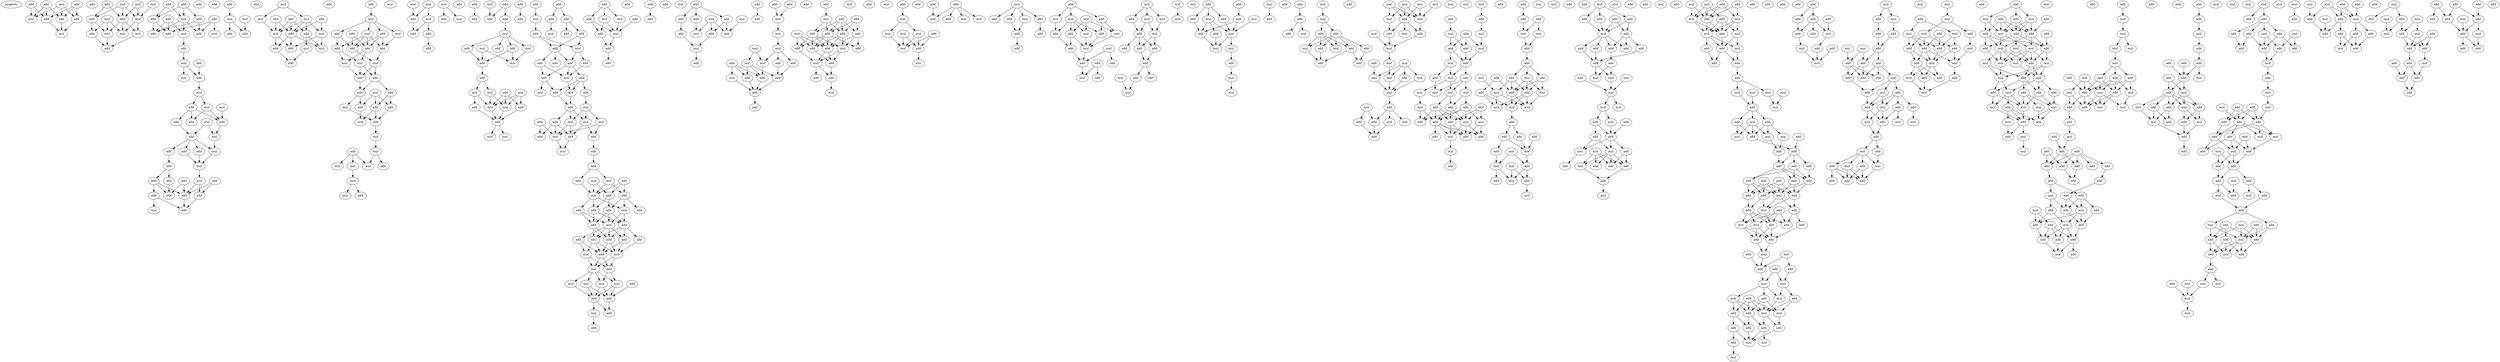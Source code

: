 digraph {
    node [fontcolor=black]
    property [mul=2,lf=1.9]
    0 [ label = add ];
    1 [ label = mul ];
    2 [ label = add ];
    3 [ label = add ];
    4 [ label = add ];
    5 [ label = mul ];
    6 [ label = add ];
    7 [ label = add ];
    8 [ label = add ];
    9 [ label = mul ];
    10 [ label = mul ];
    11 [ label = mul ];
    12 [ label = mul ];
    13 [ label = add ];
    14 [ label = mul ];
    15 [ label = mul ];
    16 [ label = add ];
    17 [ label = add ];
    18 [ label = add ];
    19 [ label = mul ];
    20 [ label = mul ];
    21 [ label = mul ];
    22 [ label = add ];
    23 [ label = add ];
    24 [ label = add ];
    25 [ label = mul ];
    26 [ label = add ];
    27 [ label = add ];
    28 [ label = add ];
    29 [ label = add ];
    30 [ label = add ];
    31 [ label = mul ];
    32 [ label = add ];
    33 [ label = mul ];
    34 [ label = add ];
    35 [ label = add ];
    36 [ label = mul ];
    37 [ label = add ];
    38 [ label = mul ];
    39 [ label = add ];
    40 [ label = add ];
    41 [ label = mul ];
    42 [ label = mul ];
    43 [ label = add ];
    44 [ label = mul ];
    45 [ label = mul ];
    46 [ label = add ];
    47 [ label = add ];
    48 [ label = add ];
    49 [ label = mul ];
    50 [ label = add ];
    51 [ label = add ];
    52 [ label = add ];
    53 [ label = mul ];
    54 [ label = add ];
    55 [ label = add ];
    56 [ label = mul ];
    57 [ label = add ];
    58 [ label = add ];
    59 [ label = mul ];
    60 [ label = add ];
    61 [ label = add ];
    62 [ label = add ];
    63 [ label = add ];
    64 [ label = add ];
    65 [ label = add ];
    66 [ label = mul ];
    67 [ label = add ];
    68 [ label = add ];
    69 [ label = add ];
    70 [ label = mul ];
    71 [ label = mul ];
    72 [ label = mul ];
    73 [ label = add ];
    74 [ label = add ];
    75 [ label = mul ];
    76 [ label = add ];
    77 [ label = mul ];
    78 [ label = mul ];
    79 [ label = add ];
    80 [ label = add ];
    81 [ label = mul ];
    82 [ label = mul ];
    83 [ label = add ];
    84 [ label = add ];
    85 [ label = mul ];
    86 [ label = add ];
    87 [ label = add ];
    88 [ label = mul ];
    89 [ label = add ];
    90 [ label = add ];
    91 [ label = add ];
    92 [ label = mul ];
    93 [ label = mul ];
    94 [ label = add ];
    95 [ label = add ];
    96 [ label = mul ];
    97 [ label = add ];
    98 [ label = add ];
    99 [ label = add ];
    100 [ label = add ];
    101 [ label = add ];
    102 [ label = mul ];
    103 [ label = mul ];
    104 [ label = mul ];
    105 [ label = add ];
    106 [ label = add ];
    107 [ label = add ];
    108 [ label = add ];
    109 [ label = mul ];
    110 [ label = add ];
    111 [ label = mul ];
    112 [ label = add ];
    113 [ label = add ];
    114 [ label = add ];
    115 [ label = mul ];
    116 [ label = mul ];
    117 [ label = mul ];
    118 [ label = add ];
    119 [ label = mul ];
    120 [ label = mul ];
    121 [ label = add ];
    122 [ label = mul ];
    123 [ label = mul ];
    124 [ label = mul ];
    125 [ label = mul ];
    126 [ label = mul ];
    127 [ label = mul ];
    128 [ label = add ];
    129 [ label = add ];
    130 [ label = mul ];
    131 [ label = add ];
    132 [ label = add ];
    133 [ label = add ];
    134 [ label = mul ];
    135 [ label = add ];
    136 [ label = add ];
    137 [ label = mul ];
    138 [ label = add ];
    139 [ label = add ];
    140 [ label = mul ];
    141 [ label = add ];
    142 [ label = add ];
    143 [ label = add ];
    144 [ label = mul ];
    145 [ label = add ];
    146 [ label = mul ];
    147 [ label = add ];
    148 [ label = mul ];
    149 [ label = add ];
    150 [ label = add ];
    151 [ label = mul ];
    152 [ label = add ];
    153 [ label = add ];
    154 [ label = add ];
    155 [ label = add ];
    156 [ label = mul ];
    157 [ label = mul ];
    158 [ label = mul ];
    159 [ label = mul ];
    160 [ label = mul ];
    161 [ label = add ];
    162 [ label = add ];
    163 [ label = add ];
    164 [ label = add ];
    165 [ label = add ];
    166 [ label = mul ];
    167 [ label = mul ];
    168 [ label = mul ];
    169 [ label = add ];
    170 [ label = add ];
    171 [ label = add ];
    172 [ label = add ];
    173 [ label = add ];
    174 [ label = mul ];
    175 [ label = mul ];
    176 [ label = add ];
    177 [ label = add ];
    178 [ label = add ];
    179 [ label = add ];
    180 [ label = add ];
    181 [ label = add ];
    182 [ label = add ];
    183 [ label = mul ];
    184 [ label = mul ];
    185 [ label = add ];
    186 [ label = add ];
    187 [ label = add ];
    188 [ label = mul ];
    189 [ label = add ];
    190 [ label = mul ];
    191 [ label = add ];
    192 [ label = add ];
    193 [ label = mul ];
    194 [ label = mul ];
    195 [ label = add ];
    196 [ label = add ];
    197 [ label = add ];
    198 [ label = mul ];
    199 [ label = add ];
    200 [ label = mul ];
    201 [ label = add ];
    202 [ label = mul ];
    203 [ label = add ];
    204 [ label = add ];
    205 [ label = mul ];
    206 [ label = mul ];
    207 [ label = add ];
    208 [ label = add ];
    209 [ label = add ];
    210 [ label = add ];
    211 [ label = add ];
    212 [ label = mul ];
    213 [ label = add ];
    214 [ label = add ];
    215 [ label = add ];
    216 [ label = mul ];
    217 [ label = add ];
    218 [ label = add ];
    219 [ label = mul ];
    220 [ label = add ];
    221 [ label = add ];
    222 [ label = mul ];
    223 [ label = mul ];
    224 [ label = add ];
    225 [ label = mul ];
    226 [ label = add ];
    227 [ label = mul ];
    228 [ label = add ];
    229 [ label = mul ];
    230 [ label = mul ];
    231 [ label = mul ];
    232 [ label = add ];
    233 [ label = add ];
    234 [ label = add ];
    235 [ label = mul ];
    236 [ label = add ];
    237 [ label = add ];
    238 [ label = mul ];
    239 [ label = add ];
    240 [ label = add ];
    241 [ label = add ];
    242 [ label = mul ];
    243 [ label = mul ];
    244 [ label = add ];
    245 [ label = add ];
    246 [ label = add ];
    247 [ label = add ];
    248 [ label = add ];
    249 [ label = add ];
    250 [ label = mul ];
    251 [ label = add ];
    252 [ label = mul ];
    253 [ label = mul ];
    254 [ label = add ];
    255 [ label = add ];
    256 [ label = add ];
    257 [ label = add ];
    258 [ label = add ];
    259 [ label = mul ];
    260 [ label = add ];
    261 [ label = mul ];
    262 [ label = add ];
    263 [ label = add ];
    264 [ label = add ];
    265 [ label = add ];
    266 [ label = add ];
    267 [ label = add ];
    268 [ label = mul ];
    269 [ label = mul ];
    270 [ label = mul ];
    271 [ label = mul ];
    272 [ label = mul ];
    273 [ label = mul ];
    274 [ label = add ];
    275 [ label = add ];
    276 [ label = add ];
    277 [ label = mul ];
    278 [ label = add ];
    279 [ label = add ];
    280 [ label = add ];
    281 [ label = add ];
    282 [ label = add ];
    283 [ label = add ];
    284 [ label = add ];
    285 [ label = mul ];
    286 [ label = add ];
    287 [ label = add ];
    288 [ label = add ];
    289 [ label = mul ];
    290 [ label = add ];
    291 [ label = add ];
    292 [ label = add ];
    293 [ label = mul ];
    294 [ label = add ];
    295 [ label = add ];
    296 [ label = add ];
    297 [ label = mul ];
    298 [ label = add ];
    299 [ label = mul ];
    300 [ label = add ];
    301 [ label = add ];
    302 [ label = add ];
    303 [ label = mul ];
    304 [ label = add ];
    305 [ label = mul ];
    306 [ label = mul ];
    307 [ label = mul ];
    308 [ label = mul ];
    309 [ label = mul ];
    310 [ label = add ];
    311 [ label = add ];
    312 [ label = mul ];
    313 [ label = add ];
    314 [ label = mul ];
    315 [ label = add ];
    316 [ label = add ];
    317 [ label = add ];
    318 [ label = mul ];
    319 [ label = mul ];
    320 [ label = mul ];
    321 [ label = mul ];
    322 [ label = add ];
    323 [ label = add ];
    324 [ label = add ];
    325 [ label = mul ];
    326 [ label = add ];
    327 [ label = add ];
    328 [ label = add ];
    329 [ label = add ];
    330 [ label = mul ];
    331 [ label = mul ];
    332 [ label = mul ];
    333 [ label = add ];
    334 [ label = mul ];
    335 [ label = add ];
    336 [ label = add ];
    337 [ label = add ];
    338 [ label = mul ];
    339 [ label = add ];
    340 [ label = mul ];
    341 [ label = mul ];
    342 [ label = add ];
    343 [ label = add ];
    344 [ label = add ];
    345 [ label = mul ];
    346 [ label = add ];
    347 [ label = mul ];
    348 [ label = add ];
    349 [ label = mul ];
    350 [ label = mul ];
    351 [ label = mul ];
    352 [ label = add ];
    353 [ label = mul ];
    354 [ label = mul ];
    355 [ label = add ];
    356 [ label = add ];
    357 [ label = add ];
    358 [ label = add ];
    359 [ label = mul ];
    360 [ label = add ];
    361 [ label = add ];
    362 [ label = mul ];
    363 [ label = mul ];
    364 [ label = add ];
    365 [ label = add ];
    366 [ label = add ];
    367 [ label = add ];
    368 [ label = add ];
    369 [ label = mul ];
    370 [ label = mul ];
    371 [ label = add ];
    372 [ label = add ];
    373 [ label = mul ];
    374 [ label = mul ];
    375 [ label = mul ];
    376 [ label = mul ];
    377 [ label = add ];
    378 [ label = add ];
    379 [ label = add ];
    380 [ label = mul ];
    381 [ label = mul ];
    382 [ label = add ];
    383 [ label = add ];
    384 [ label = mul ];
    385 [ label = add ];
    386 [ label = mul ];
    387 [ label = add ];
    388 [ label = mul ];
    389 [ label = add ];
    390 [ label = add ];
    391 [ label = add ];
    392 [ label = mul ];
    393 [ label = add ];
    394 [ label = add ];
    395 [ label = mul ];
    396 [ label = add ];
    397 [ label = add ];
    398 [ label = mul ];
    399 [ label = mul ];
    400 [ label = mul ];
    401 [ label = mul ];
    402 [ label = add ];
    403 [ label = mul ];
    404 [ label = mul ];
    405 [ label = add ];
    406 [ label = mul ];
    407 [ label = mul ];
    408 [ label = mul ];
    409 [ label = add ];
    410 [ label = mul ];
    411 [ label = mul ];
    412 [ label = add ];
    413 [ label = mul ];
    414 [ label = add ];
    415 [ label = add ];
    416 [ label = add ];
    417 [ label = mul ];
    418 [ label = mul ];
    419 [ label = mul ];
    420 [ label = add ];
    421 [ label = mul ];
    422 [ label = mul ];
    423 [ label = mul ];
    424 [ label = add ];
    425 [ label = add ];
    426 [ label = add ];
    427 [ label = mul ];
    428 [ label = add ];
    429 [ label = add ];
    430 [ label = add ];
    431 [ label = mul ];
    432 [ label = mul ];
    433 [ label = add ];
    434 [ label = add ];
    435 [ label = add ];
    436 [ label = mul ];
    437 [ label = mul ];
    438 [ label = add ];
    439 [ label = mul ];
    440 [ label = add ];
    441 [ label = add ];
    442 [ label = mul ];
    443 [ label = mul ];
    444 [ label = mul ];
    445 [ label = mul ];
    446 [ label = add ];
    447 [ label = add ];
    448 [ label = add ];
    449 [ label = add ];
    450 [ label = mul ];
    451 [ label = add ];
    452 [ label = mul ];
    453 [ label = add ];
    454 [ label = mul ];
    455 [ label = add ];
    456 [ label = add ];
    457 [ label = add ];
    458 [ label = add ];
    459 [ label = mul ];
    460 [ label = mul ];
    461 [ label = add ];
    462 [ label = add ];
    463 [ label = add ];
    464 [ label = add ];
    465 [ label = mul ];
    466 [ label = mul ];
    467 [ label = add ];
    468 [ label = mul ];
    469 [ label = add ];
    470 [ label = add ];
    471 [ label = add ];
    472 [ label = mul ];
    473 [ label = add ];
    474 [ label = mul ];
    475 [ label = add ];
    476 [ label = add ];
    477 [ label = mul ];
    478 [ label = add ];
    479 [ label = mul ];
    480 [ label = mul ];
    481 [ label = mul ];
    482 [ label = mul ];
    483 [ label = add ];
    484 [ label = add ];
    485 [ label = add ];
    486 [ label = add ];
    487 [ label = mul ];
    488 [ label = add ];
    489 [ label = mul ];
    490 [ label = add ];
    491 [ label = mul ];
    492 [ label = mul ];
    493 [ label = mul ];
    494 [ label = add ];
    495 [ label = mul ];
    496 [ label = add ];
    497 [ label = add ];
    498 [ label = add ];
    499 [ label = mul ];
    500 [ label = mul ];
    501 [ label = add ];
    502 [ label = mul ];
    503 [ label = add ];
    504 [ label = add ];
    505 [ label = add ];
    506 [ label = add ];
    507 [ label = mul ];
    508 [ label = add ];
    509 [ label = add ];
    510 [ label = add ];
    511 [ label = add ];
    512 [ label = add ];
    513 [ label = add ];
    514 [ label = add ];
    515 [ label = add ];
    516 [ label = add ];
    517 [ label = mul ];
    518 [ label = mul ];
    519 [ label = mul ];
    520 [ label = mul ];
    521 [ label = mul ];
    522 [ label = mul ];
    523 [ label = add ];
    524 [ label = mul ];
    525 [ label = add ];
    526 [ label = add ];
    527 [ label = add ];
    528 [ label = add ];
    529 [ label = mul ];
    530 [ label = mul ];
    531 [ label = add ];
    532 [ label = mul ];
    533 [ label = mul ];
    534 [ label = add ];
    535 [ label = add ];
    536 [ label = add ];
    537 [ label = add ];
    538 [ label = add ];
    539 [ label = mul ];
    540 [ label = mul ];
    541 [ label = add ];
    542 [ label = mul ];
    543 [ label = mul ];
    544 [ label = add ];
    545 [ label = add ];
    546 [ label = mul ];
    547 [ label = mul ];
    548 [ label = add ];
    549 [ label = add ];
    550 [ label = mul ];
    551 [ label = mul ];
    552 [ label = add ];
    553 [ label = add ];
    554 [ label = add ];
    555 [ label = add ];
    556 [ label = mul ];
    557 [ label = add ];
    558 [ label = add ];
    559 [ label = add ];
    560 [ label = mul ];
    561 [ label = mul ];
    562 [ label = mul ];
    563 [ label = mul ];
    564 [ label = add ];
    565 [ label = add ];
    566 [ label = mul ];
    567 [ label = mul ];
    568 [ label = add ];
    569 [ label = add ];
    570 [ label = mul ];
    571 [ label = mul ];
    572 [ label = add ];
    573 [ label = mul ];
    574 [ label = add ];
    575 [ label = add ];
    576 [ label = add ];
    577 [ label = add ];
    578 [ label = add ];
    579 [ label = add ];
    580 [ label = add ];
    581 [ label = add ];
    582 [ label = add ];
    583 [ label = add ];
    584 [ label = add ];
    585 [ label = add ];
    586 [ label = add ];
    587 [ label = mul ];
    588 [ label = add ];
    589 [ label = add ];
    590 [ label = add ];
    591 [ label = add ];
    592 [ label = mul ];
    593 [ label = mul ];
    594 [ label = mul ];
    595 [ label = add ];
    596 [ label = add ];
    597 [ label = add ];
    598 [ label = add ];
    599 [ label = add ];
    600 [ label = mul ];
    601 [ label = mul ];
    602 [ label = add ];
    603 [ label = add ];
    604 [ label = add ];
    605 [ label = add ];
    606 [ label = mul ];
    607 [ label = mul ];
    608 [ label = add ];
    609 [ label = add ];
    610 [ label = mul ];
    611 [ label = add ];
    612 [ label = mul ];
    613 [ label = mul ];
    614 [ label = mul ];
    615 [ label = add ];
    616 [ label = add ];
    617 [ label = add ];
    618 [ label = add ];
    619 [ label = add ];
    620 [ label = add ];
    621 [ label = mul ];
    622 [ label = add ];
    623 [ label = mul ];
    624 [ label = add ];
    625 [ label = add ];
    626 [ label = mul ];
    627 [ label = add ];
    628 [ label = add ];
    629 [ label = add ];
    630 [ label = add ];
    631 [ label = add ];
    632 [ label = mul ];
    633 [ label = add ];
    634 [ label = mul ];
    635 [ label = add ];
    636 [ label = add ];
    637 [ label = mul ];
    638 [ label = mul ];
    639 [ label = add ];
    640 [ label = mul ];
    641 [ label = mul ];
    642 [ label = add ];
    643 [ label = add ];
    644 [ label = mul ];
    645 [ label = mul ];
    646 [ label = add ];
    647 [ label = add ];
    648 [ label = add ];
    649 [ label = add ];
    650 [ label = add ];
    651 [ label = add ];
    652 [ label = add ];
    653 [ label = mul ];
    654 [ label = add ];
    655 [ label = add ];
    656 [ label = mul ];
    657 [ label = mul ];
    658 [ label = add ];
    659 [ label = add ];
    660 [ label = add ];
    661 [ label = mul ];
    662 [ label = mul ];
    663 [ label = add ];
    664 [ label = mul ];
    665 [ label = add ];
    666 [ label = mul ];
    667 [ label = add ];
    668 [ label = add ];
    669 [ label = add ];
    670 [ label = mul ];
    671 [ label = mul ];
    672 [ label = add ];
    673 [ label = add ];
    674 [ label = add ];
    675 [ label = mul ];
    676 [ label = mul ];
    677 [ label = add ];
    678 [ label = mul ];
    679 [ label = mul ];
    680 [ label = add ];
    681 [ label = mul ];
    682 [ label = add ];
    683 [ label = mul ];
    684 [ label = add ];
    685 [ label = add ];
    686 [ label = add ];
    687 [ label = add ];
    688 [ label = add ];
    689 [ label = mul ];
    690 [ label = add ];
    691 [ label = add ];
    692 [ label = add ];
    693 [ label = add ];
    694 [ label = add ];
    695 [ label = mul ];
    696 [ label = mul ];
    697 [ label = add ];
    698 [ label = mul ];
    699 [ label = add ];
    700 [ label = add ];
    701 [ label = add ];
    702 [ label = mul ];
    703 [ label = add ];
    704 [ label = add ];
    705 [ label = add ];
    706 [ label = add ];
    707 [ label = mul ];
    708 [ label = mul ];
    709 [ label = mul ];
    710 [ label = mul ];
    711 [ label = add ];
    712 [ label = add ];
    713 [ label = mul ];
    714 [ label = add ];
    715 [ label = mul ];
    716 [ label = mul ];
    717 [ label = mul ];
    718 [ label = add ];
    719 [ label = mul ];
    720 [ label = add ];
    721 [ label = add ];
    722 [ label = mul ];
    723 [ label = add ];
    724 [ label = add ];
    725 [ label = add ];
    726 [ label = mul ];
    727 [ label = add ];
    728 [ label = mul ];
    729 [ label = mul ];
    730 [ label = mul ];
    731 [ label = add ];
    732 [ label = add ];
    733 [ label = mul ];
    734 [ label = add ];
    735 [ label = mul ];
    736 [ label = mul ];
    737 [ label = mul ];
    738 [ label = add ];
    739 [ label = add ];
    740 [ label = mul ];
    741 [ label = add ];
    742 [ label = mul ];
    743 [ label = mul ];
    744 [ label = mul ];
    745 [ label = mul ];
    746 [ label = add ];
    747 [ label = mul ];
    748 [ label = add ];
    749 [ label = add ];
    750 [ label = add ];
    751 [ label = add ];
    752 [ label = mul ];
    753 [ label = mul ];
    754 [ label = mul ];
    755 [ label = add ];
    756 [ label = add ];
    757 [ label = mul ];
    758 [ label = mul ];
    759 [ label = add ];
    760 [ label = add ];
    761 [ label = add ];
    762 [ label = mul ];
    763 [ label = add ];
    764 [ label = add ];
    765 [ label = add ];
    766 [ label = add ];
    767 [ label = add ];
    768 [ label = add ];
    769 [ label = add ];
    770 [ label = add ];
    771 [ label = add ];
    772 [ label = add ];
    773 [ label = add ];
    774 [ label = mul ];
    775 [ label = add ];
    776 [ label = add ];
    777 [ label = add ];
    778 [ label = add ];
    779 [ label = mul ];
    780 [ label = mul ];
    781 [ label = add ];
    782 [ label = add ];
    783 [ label = mul ];
    784 [ label = add ];
    785 [ label = add ];
    786 [ label = add ];
    787 [ label = add ];
    788 [ label = add ];
    789 [ label = mul ];
    790 [ label = add ];
    791 [ label = add ];
    792 [ label = add ];
    793 [ label = mul ];
    794 [ label = add ];
    795 [ label = mul ];
    796 [ label = mul ];
    797 [ label = add ];
    798 [ label = add ];
    799 [ label = add ];
    800 [ label = add ];
    801 [ label = add ];
    802 [ label = mul ];
    803 [ label = add ];
    804 [ label = mul ];
    805 [ label = add ];
    806 [ label = add ];
    807 [ label = add ];
    808 [ label = add ];
    809 [ label = mul ];
    810 [ label = mul ];
    811 [ label = mul ];
    812 [ label = add ];
    813 [ label = add ];
    814 [ label = mul ];
    815 [ label = add ];
    816 [ label = add ];
    817 [ label = mul ];
    818 [ label = mul ];
    819 [ label = add ];
    820 [ label = add ];
    821 [ label = mul ];
    822 [ label = add ];
    823 [ label = add ];
    824 [ label = add ];
    825 [ label = mul ];
    826 [ label = add ];
    827 [ label = add ];
    828 [ label = add ];
    829 [ label = add ];
    830 [ label = mul ];
    831 [ label = add ];
    832 [ label = mul ];
    833 [ label = add ];
    834 [ label = mul ];
    835 [ label = mul ];
    836 [ label = add ];
    837 [ label = add ];
    838 [ label = add ];
    839 [ label = add ];
    840 [ label = add ];
    841 [ label = add ];
    842 [ label = mul ];
    843 [ label = mul ];
    844 [ label = add ];
    845 [ label = mul ];
    846 [ label = mul ];
    847 [ label = add ];
    848 [ label = add ];
    849 [ label = add ];
    850 [ label = add ];
    851 [ label = add ];
    852 [ label = mul ];
    853 [ label = add ];
    854 [ label = mul ];
    855 [ label = add ];
    856 [ label = mul ];
    857 [ label = add ];
    858 [ label = add ];
    859 [ label = add ];
    860 [ label = add ];
    861 [ label = add ];
    862 [ label = mul ];
    863 [ label = mul ];
    864 [ label = add ];
    865 [ label = add ];
    866 [ label = mul ];
    867 [ label = add ];
    868 [ label = add ];
    869 [ label = mul ];
    870 [ label = mul ];
    871 [ label = add ];
    872 [ label = add ];
    873 [ label = mul ];
    874 [ label = mul ];
    875 [ label = mul ];
    876 [ label = mul ];
    877 [ label = mul ];
    878 [ label = mul ];
    879 [ label = mul ];
    880 [ label = mul ];
    881 [ label = add ];
    882 [ label = mul ];
    883 [ label = add ];
    884 [ label = add ];
    885 [ label = mul ];
    886 [ label = mul ];
    887 [ label = add ];
    888 [ label = add ];
    889 [ label = add ];
    890 [ label = add ];
    891 [ label = add ];
    892 [ label = add ];
    893 [ label = mul ];
    894 [ label = add ];
    895 [ label = add ];
    896 [ label = mul ];
    897 [ label = mul ];
    898 [ label = mul ];
    899 [ label = mul ];
    900 [ label = add ];
    901 [ label = mul ];
    902 [ label = add ];
    903 [ label = mul ];
    904 [ label = add ];
    905 [ label = add ];
    906 [ label = add ];
    907 [ label = mul ];
    908 [ label = add ];
    909 [ label = add ];
    910 [ label = add ];
    911 [ label = add ];
    912 [ label = add ];
    913 [ label = add ];
    914 [ label = add ];
    915 [ label = add ];
    916 [ label = add ];
    917 [ label = add ];
    918 [ label = add ];
    919 [ label = mul ];
    920 [ label = add ];
    921 [ label = add ];
    922 [ label = mul ];
    923 [ label = add ];
    924 [ label = add ];
    0 -> 5 [ name = 0 ];
    0 -> 8 [ name = 1 ];
    1 -> 5 [ name = 2 ];
    1 -> 6 [ name = 3 ];
    1 -> 7 [ name = 4 ];
    2 -> 5 [ name = 5 ];
    2 -> 7 [ name = 6 ];
    2 -> 8 [ name = 7 ];
    4 -> 6 [ name = 8 ];
    4 -> 7 [ name = 9 ];
    4 -> 8 [ name = 10 ];
    6 -> 9 [ name = 11 ];
    7 -> 9 [ name = 12 ];
    8 -> 9 [ name = 13 ];
    10 -> 14 [ name = 14 ];
    11 -> 14 [ name = 15 ];
    11 -> 16 [ name = 16 ];
    11 -> 17 [ name = 17 ];
    12 -> 14 [ name = 18 ];
    12 -> 17 [ name = 19 ];
    13 -> 16 [ name = 20 ];
    13 -> 17 [ name = 21 ];
    14 -> 19 [ name = 22 ];
    14 -> 20 [ name = 23 ];
    15 -> 18 [ name = 24 ];
    15 -> 19 [ name = 25 ];
    15 -> 21 [ name = 26 ];
    16 -> 18 [ name = 27 ];
    16 -> 21 [ name = 28 ];
    17 -> 19 [ name = 29 ];
    17 -> 20 [ name = 30 ];
    17 -> 21 [ name = 31 ];
    18 -> 22 [ name = 32 ];
    20 -> 22 [ name = 33 ];
    21 -> 22 [ name = 34 ];
    23 -> 25 [ name = 35 ];
    23 -> 27 [ name = 36 ];
    24 -> 25 [ name = 37 ];
    24 -> 27 [ name = 38 ];
    24 -> 28 [ name = 39 ];
    25 -> 32 [ name = 40 ];
    25 -> 33 [ name = 41 ];
    25 -> 34 [ name = 42 ];
    26 -> 30 [ name = 43 ];
    26 -> 31 [ name = 44 ];
    26 -> 32 [ name = 45 ];
    27 -> 30 [ name = 46 ];
    27 -> 34 [ name = 47 ];
    28 -> 32 [ name = 48 ];
    28 -> 34 [ name = 49 ];
    29 -> 30 [ name = 50 ];
    29 -> 33 [ name = 51 ];
    29 -> 34 [ name = 52 ];
    33 -> 35 [ name = 53 ];
    35 -> 36 [ name = 54 ];
    36 -> 38 [ name = 55 ];
    36 -> 40 [ name = 56 ];
    37 -> 40 [ name = 57 ];
    40 -> 41 [ name = 58 ];
    41 -> 42 [ name = 59 ];
    41 -> 43 [ name = 60 ];
    42 -> 46 [ name = 61 ];
    42 -> 47 [ name = 62 ];
    43 -> 46 [ name = 63 ];
    43 -> 47 [ name = 64 ];
    43 -> 48 [ name = 65 ];
    44 -> 47 [ name = 66 ];
    45 -> 49 [ name = 67 ];
    45 -> 50 [ name = 68 ];
    47 -> 49 [ name = 69 ];
    48 -> 50 [ name = 70 ];
    49 -> 53 [ name = 71 ];
    50 -> 51 [ name = 72 ];
    50 -> 52 [ name = 73 ];
    50 -> 53 [ name = 74 ];
    50 -> 54 [ name = 75 ];
    51 -> 56 [ name = 76 ];
    52 -> 56 [ name = 77 ];
    53 -> 56 [ name = 78 ];
    54 -> 55 [ name = 79 ];
    55 -> 58 [ name = 80 ];
    55 -> 60 [ name = 81 ];
    56 -> 59 [ name = 82 ];
    57 -> 62 [ name = 83 ];
    57 -> 63 [ name = 84 ];
    58 -> 62 [ name = 85 ];
    58 -> 63 [ name = 86 ];
    58 -> 64 [ name = 87 ];
    59 -> 62 [ name = 88 ];
    59 -> 65 [ name = 89 ];
    60 -> 63 [ name = 90 ];
    61 -> 62 [ name = 91 ];
    61 -> 65 [ name = 92 ];
    62 -> 67 [ name = 93 ];
    64 -> 66 [ name = 94 ];
    64 -> 67 [ name = 95 ];
    65 -> 67 [ name = 96 ];
    69 -> 72 [ name = 97 ];
    71 -> 74 [ name = 98 ];
    72 -> 73 [ name = 99 ];
    72 -> 74 [ name = 100 ];
    75 -> 77 [ name = 101 ];
    75 -> 78 [ name = 102 ];
    76 -> 82 [ name = 103 ];
    76 -> 83 [ name = 104 ];
    76 -> 84 [ name = 105 ];
    77 -> 82 [ name = 106 ];
    78 -> 81 [ name = 107 ];
    78 -> 82 [ name = 108 ];
    78 -> 83 [ name = 109 ];
    78 -> 84 [ name = 110 ];
    79 -> 81 [ name = 111 ];
    79 -> 83 [ name = 112 ];
    80 -> 82 [ name = 113 ];
    80 -> 83 [ name = 114 ];
    81 -> 87 [ name = 115 ];
    81 -> 88 [ name = 116 ];
    82 -> 86 [ name = 117 ];
    82 -> 87 [ name = 118 ];
    83 -> 86 [ name = 119 ];
    83 -> 87 [ name = 120 ];
    83 -> 88 [ name = 121 ];
    84 -> 85 [ name = 122 ];
    84 -> 88 [ name = 123 ];
    85 -> 89 [ name = 124 ];
    86 -> 89 [ name = 125 ];
    91 -> 92 [ name = 126 ];
    92 -> 93 [ name = 127 ];
    92 -> 94 [ name = 128 ];
    92 -> 95 [ name = 129 ];
    92 -> 96 [ name = 130 ];
    93 -> 98 [ name = 131 ];
    93 -> 99 [ name = 132 ];
    93 -> 100 [ name = 133 ];
    93 -> 101 [ name = 134 ];
    94 -> 98 [ name = 135 ];
    94 -> 100 [ name = 136 ];
    94 -> 101 [ name = 137 ];
    95 -> 99 [ name = 138 ];
    95 -> 100 [ name = 139 ];
    96 -> 101 [ name = 140 ];
    97 -> 98 [ name = 141 ];
    97 -> 100 [ name = 142 ];
    98 -> 102 [ name = 143 ];
    98 -> 104 [ name = 144 ];
    99 -> 102 [ name = 145 ];
    99 -> 104 [ name = 146 ];
    100 -> 103 [ name = 147 ];
    101 -> 103 [ name = 148 ];
    102 -> 105 [ name = 149 ];
    102 -> 106 [ name = 150 ];
    103 -> 105 [ name = 151 ];
    103 -> 106 [ name = 152 ];
    104 -> 105 [ name = 153 ];
    105 -> 108 [ name = 154 ];
    106 -> 107 [ name = 155 ];
    106 -> 108 [ name = 156 ];
    107 -> 112 [ name = 157 ];
    107 -> 113 [ name = 158 ];
    108 -> 110 [ name = 159 ];
    108 -> 111 [ name = 160 ];
    109 -> 110 [ name = 161 ];
    109 -> 112 [ name = 162 ];
    109 -> 113 [ name = 163 ];
    110 -> 115 [ name = 164 ];
    111 -> 114 [ name = 165 ];
    112 -> 114 [ name = 166 ];
    112 -> 115 [ name = 167 ];
    113 -> 114 [ name = 168 ];
    114 -> 116 [ name = 169 ];
    116 -> 119 [ name = 170 ];
    118 -> 120 [ name = 171 ];
    118 -> 122 [ name = 172 ];
    118 -> 123 [ name = 173 ];
    119 -> 120 [ name = 174 ];
    119 -> 121 [ name = 175 ];
    123 -> 124 [ name = 176 ];
    124 -> 126 [ name = 177 ];
    124 -> 128 [ name = 178 ];
    125 -> 129 [ name = 179 ];
    127 -> 129 [ name = 180 ];
    127 -> 130 [ name = 181 ];
    129 -> 132 [ name = 182 ];
    130 -> 131 [ name = 183 ];
    130 -> 132 [ name = 184 ];
    131 -> 133 [ name = 185 ];
    134 -> 136 [ name = 186 ];
    134 -> 137 [ name = 187 ];
    138 -> 139 [ name = 188 ];
    140 -> 142 [ name = 189 ];
    141 -> 142 [ name = 190 ];
    141 -> 143 [ name = 191 ];
    143 -> 144 [ name = 192 ];
    144 -> 145 [ name = 193 ];
    144 -> 146 [ name = 194 ];
    144 -> 147 [ name = 195 ];
    144 -> 149 [ name = 196 ];
    146 -> 151 [ name = 197 ];
    147 -> 150 [ name = 198 ];
    147 -> 151 [ name = 199 ];
    148 -> 150 [ name = 200 ];
    148 -> 151 [ name = 201 ];
    149 -> 150 [ name = 202 ];
    150 -> 152 [ name = 203 ];
    152 -> 156 [ name = 204 ];
    152 -> 157 [ name = 205 ];
    153 -> 154 [ name = 206 ];
    155 -> 159 [ name = 207 ];
    155 -> 160 [ name = 208 ];
    155 -> 162 [ name = 209 ];
    156 -> 159 [ name = 210 ];
    156 -> 160 [ name = 211 ];
    157 -> 159 [ name = 212 ];
    157 -> 161 [ name = 213 ];
    158 -> 159 [ name = 214 ];
    158 -> 160 [ name = 215 ];
    158 -> 162 [ name = 216 ];
    159 -> 163 [ name = 217 ];
    160 -> 163 [ name = 218 ];
    161 -> 163 [ name = 219 ];
    162 -> 163 [ name = 220 ];
    163 -> 166 [ name = 221 ];
    163 -> 167 [ name = 222 ];
    164 -> 168 [ name = 223 ];
    165 -> 169 [ name = 224 ];
    165 -> 170 [ name = 225 ];
    168 -> 171 [ name = 226 ];
    169 -> 172 [ name = 227 ];
    169 -> 173 [ name = 228 ];
    170 -> 174 [ name = 229 ];
    171 -> 175 [ name = 230 ];
    171 -> 176 [ name = 231 ];
    173 -> 175 [ name = 232 ];
    173 -> 176 [ name = 233 ];
    175 -> 178 [ name = 234 ];
    175 -> 179 [ name = 235 ];
    176 -> 177 [ name = 236 ];
    176 -> 178 [ name = 237 ];
    176 -> 180 [ name = 238 ];
    177 -> 181 [ name = 239 ];
    177 -> 183 [ name = 240 ];
    178 -> 181 [ name = 241 ];
    178 -> 182 [ name = 242 ];
    178 -> 183 [ name = 243 ];
    179 -> 183 [ name = 244 ];
    181 -> 184 [ name = 245 ];
    181 -> 187 [ name = 246 ];
    182 -> 185 [ name = 247 ];
    182 -> 186 [ name = 248 ];
    182 -> 187 [ name = 249 ];
    183 -> 185 [ name = 250 ];
    185 -> 189 [ name = 251 ];
    186 -> 188 [ name = 252 ];
    187 -> 189 [ name = 253 ];
    188 -> 190 [ name = 254 ];
    188 -> 193 [ name = 255 ];
    188 -> 194 [ name = 256 ];
    189 -> 190 [ name = 257 ];
    189 -> 191 [ name = 258 ];
    189 -> 193 [ name = 259 ];
    190 -> 195 [ name = 260 ];
    190 -> 196 [ name = 261 ];
    191 -> 195 [ name = 262 ];
    191 -> 197 [ name = 263 ];
    191 -> 198 [ name = 264 ];
    192 -> 197 [ name = 265 ];
    192 -> 198 [ name = 266 ];
    193 -> 195 [ name = 267 ];
    193 -> 198 [ name = 268 ];
    194 -> 196 [ name = 269 ];
    194 -> 198 [ name = 270 ];
    195 -> 200 [ name = 271 ];
    196 -> 199 [ name = 272 ];
    198 -> 200 [ name = 273 ];
    199 -> 201 [ name = 274 ];
    201 -> 202 [ name = 275 ];
    201 -> 204 [ name = 276 ];
    202 -> 206 [ name = 277 ];
    202 -> 207 [ name = 278 ];
    203 -> 206 [ name = 279 ];
    203 -> 207 [ name = 280 ];
    203 -> 208 [ name = 281 ];
    204 -> 206 [ name = 282 ];
    205 -> 206 [ name = 283 ];
    205 -> 208 [ name = 284 ];
    206 -> 209 [ name = 285 ];
    206 -> 211 [ name = 286 ];
    206 -> 212 [ name = 287 ];
    207 -> 210 [ name = 288 ];
    207 -> 212 [ name = 289 ];
    207 -> 213 [ name = 290 ];
    208 -> 209 [ name = 291 ];
    208 -> 210 [ name = 292 ];
    209 -> 214 [ name = 293 ];
    209 -> 215 [ name = 294 ];
    210 -> 214 [ name = 295 ];
    210 -> 215 [ name = 296 ];
    210 -> 216 [ name = 297 ];
    211 -> 215 [ name = 298 ];
    211 -> 216 [ name = 299 ];
    212 -> 214 [ name = 300 ];
    212 -> 216 [ name = 301 ];
    214 -> 218 [ name = 302 ];
    214 -> 219 [ name = 303 ];
    214 -> 220 [ name = 304 ];
    214 -> 221 [ name = 305 ];
    215 -> 218 [ name = 306 ];
    215 -> 219 [ name = 307 ];
    216 -> 217 [ name = 308 ];
    216 -> 218 [ name = 309 ];
    216 -> 219 [ name = 310 ];
    216 -> 220 [ name = 311 ];
    217 -> 223 [ name = 312 ];
    217 -> 224 [ name = 313 ];
    218 -> 222 [ name = 314 ];
    218 -> 224 [ name = 315 ];
    219 -> 222 [ name = 316 ];
    219 -> 223 [ name = 317 ];
    219 -> 224 [ name = 318 ];
    220 -> 222 [ name = 319 ];
    220 -> 224 [ name = 320 ];
    221 -> 222 [ name = 321 ];
    222 -> 225 [ name = 322 ];
    222 -> 226 [ name = 323 ];
    223 -> 225 [ name = 324 ];
    223 -> 226 [ name = 325 ];
    224 -> 225 [ name = 326 ];
    224 -> 226 [ name = 327 ];
    225 -> 227 [ name = 328 ];
    225 -> 229 [ name = 329 ];
    225 -> 230 [ name = 330 ];
    225 -> 231 [ name = 331 ];
    226 -> 230 [ name = 332 ];
    226 -> 231 [ name = 333 ];
    227 -> 232 [ name = 334 ];
    227 -> 233 [ name = 335 ];
    228 -> 232 [ name = 336 ];
    229 -> 233 [ name = 337 ];
    230 -> 232 [ name = 338 ];
    230 -> 233 [ name = 339 ];
    231 -> 232 [ name = 340 ];
    231 -> 233 [ name = 341 ];
    232 -> 234 [ name = 342 ];
    233 -> 234 [ name = 343 ];
    233 -> 235 [ name = 344 ];
    235 -> 236 [ name = 345 ];
    237 -> 238 [ name = 346 ];
    237 -> 240 [ name = 347 ];
    237 -> 242 [ name = 348 ];
    238 -> 243 [ name = 349 ];
    240 -> 243 [ name = 350 ];
    240 -> 244 [ name = 351 ];
    241 -> 243 [ name = 352 ];
    242 -> 243 [ name = 353 ];
    242 -> 244 [ name = 354 ];
    243 -> 245 [ name = 355 ];
    244 -> 245 [ name = 356 ];
    245 -> 247 [ name = 357 ];
    246 -> 248 [ name = 358 ];
    251 -> 254 [ name = 359 ];
    251 -> 255 [ name = 360 ];
    251 -> 256 [ name = 361 ];
    252 -> 258 [ name = 362 ];
    253 -> 258 [ name = 363 ];
    253 -> 259 [ name = 364 ];
    253 -> 260 [ name = 365 ];
    254 -> 259 [ name = 366 ];
    255 -> 258 [ name = 367 ];
    255 -> 260 [ name = 368 ];
    256 -> 257 [ name = 369 ];
    257 -> 261 [ name = 370 ];
    260 -> 261 [ name = 371 ];
    261 -> 262 [ name = 372 ];
    263 -> 265 [ name = 373 ];
    264 -> 268 [ name = 374 ];
    266 -> 268 [ name = 375 ];
    268 -> 269 [ name = 376 ];
    269 -> 271 [ name = 377 ];
    270 -> 272 [ name = 378 ];
    270 -> 273 [ name = 379 ];
    271 -> 272 [ name = 380 ];
    271 -> 275 [ name = 381 ];
    271 -> 276 [ name = 382 ];
    272 -> 280 [ name = 383 ];
    273 -> 278 [ name = 384 ];
    273 -> 279 [ name = 385 ];
    273 -> 280 [ name = 386 ];
    274 -> 277 [ name = 387 ];
    274 -> 279 [ name = 388 ];
    274 -> 280 [ name = 389 ];
    275 -> 278 [ name = 390 ];
    276 -> 278 [ name = 391 ];
    277 -> 281 [ name = 392 ];
    278 -> 281 [ name = 393 ];
    279 -> 281 [ name = 394 ];
    280 -> 281 [ name = 395 ];
    281 -> 282 [ name = 396 ];
    283 -> 285 [ name = 397 ];
    284 -> 288 [ name = 398 ];
    284 -> 290 [ name = 399 ];
    284 -> 291 [ name = 400 ];
    285 -> 287 [ name = 401 ];
    285 -> 290 [ name = 402 ];
    285 -> 291 [ name = 403 ];
    286 -> 287 [ name = 404 ];
    286 -> 288 [ name = 405 ];
    286 -> 290 [ name = 406 ];
    286 -> 291 [ name = 407 ];
    287 -> 292 [ name = 408 ];
    287 -> 293 [ name = 409 ];
    287 -> 295 [ name = 410 ];
    287 -> 296 [ name = 411 ];
    288 -> 292 [ name = 412 ];
    288 -> 293 [ name = 413 ];
    288 -> 294 [ name = 414 ];
    289 -> 292 [ name = 415 ];
    289 -> 295 [ name = 416 ];
    289 -> 296 [ name = 417 ];
    290 -> 292 [ name = 418 ];
    290 -> 294 [ name = 419 ];
    290 -> 295 [ name = 420 ];
    290 -> 296 [ name = 421 ];
    291 -> 292 [ name = 422 ];
    291 -> 293 [ name = 423 ];
    291 -> 295 [ name = 424 ];
    292 -> 297 [ name = 425 ];
    292 -> 298 [ name = 426 ];
    293 -> 297 [ name = 427 ];
    293 -> 298 [ name = 428 ];
    295 -> 298 [ name = 429 ];
    296 -> 297 [ name = 430 ];
    297 -> 301 [ name = 431 ];
    297 -> 302 [ name = 432 ];
    298 -> 302 [ name = 433 ];
    302 -> 305 [ name = 434 ];
    304 -> 306 [ name = 435 ];
    306 -> 307 [ name = 436 ];
    306 -> 309 [ name = 437 ];
    307 -> 312 [ name = 438 ];
    308 -> 311 [ name = 439 ];
    308 -> 312 [ name = 440 ];
    309 -> 311 [ name = 441 ];
    309 -> 312 [ name = 442 ];
    310 -> 311 [ name = 443 ];
    310 -> 312 [ name = 444 ];
    311 -> 314 [ name = 445 ];
    315 -> 320 [ name = 446 ];
    316 -> 317 [ name = 447 ];
    316 -> 318 [ name = 448 ];
    316 -> 319 [ name = 449 ];
    316 -> 320 [ name = 450 ];
    321 -> 322 [ name = 451 ];
    321 -> 323 [ name = 452 ];
    321 -> 324 [ name = 453 ];
    321 -> 325 [ name = 454 ];
    323 -> 326 [ name = 455 ];
    324 -> 327 [ name = 456 ];
    325 -> 326 [ name = 457 ];
    326 -> 328 [ name = 458 ];
    329 -> 330 [ name = 459 ];
    329 -> 332 [ name = 460 ];
    329 -> 333 [ name = 461 ];
    330 -> 335 [ name = 462 ];
    330 -> 336 [ name = 463 ];
    330 -> 337 [ name = 464 ];
    330 -> 338 [ name = 465 ];
    331 -> 334 [ name = 466 ];
    331 -> 336 [ name = 467 ];
    331 -> 338 [ name = 468 ];
    332 -> 335 [ name = 469 ];
    333 -> 334 [ name = 470 ];
    333 -> 337 [ name = 471 ];
    334 -> 341 [ name = 472 ];
    335 -> 339 [ name = 473 ];
    336 -> 339 [ name = 474 ];
    336 -> 341 [ name = 475 ];
    337 -> 341 [ name = 476 ];
    338 -> 341 [ name = 477 ];
    339 -> 343 [ name = 478 ];
    340 -> 342 [ name = 479 ];
    340 -> 343 [ name = 480 ];
    341 -> 343 [ name = 481 ];
    343 -> 345 [ name = 482 ];
    344 -> 345 [ name = 483 ];
    344 -> 346 [ name = 484 ];
    347 -> 348 [ name = 485 ];
    347 -> 349 [ name = 486 ];
    347 -> 350 [ name = 487 ];
    348 -> 352 [ name = 488 ];
    349 -> 353 [ name = 489 ];
    350 -> 352 [ name = 490 ];
    350 -> 353 [ name = 491 ];
    351 -> 354 [ name = 492 ];
    352 -> 355 [ name = 493 ];
    352 -> 356 [ name = 494 ];
    352 -> 357 [ name = 495 ];
    353 -> 355 [ name = 496 ];
    353 -> 356 [ name = 497 ];
    355 -> 358 [ name = 498 ];
    356 -> 358 [ name = 499 ];
    358 -> 360 [ name = 500 ];
    358 -> 361 [ name = 501 ];
    359 -> 362 [ name = 502 ];
    360 -> 362 [ name = 503 ];
    364 -> 368 [ name = 504 ];
    365 -> 366 [ name = 505 ];
    365 -> 367 [ name = 506 ];
    365 -> 370 [ name = 507 ];
    366 -> 372 [ name = 508 ];
    367 -> 373 [ name = 509 ];
    368 -> 372 [ name = 510 ];
    368 -> 373 [ name = 511 ];
    369 -> 373 [ name = 512 ];
    370 -> 371 [ name = 513 ];
    370 -> 372 [ name = 514 ];
    370 -> 373 [ name = 515 ];
    371 -> 374 [ name = 516 ];
    372 -> 374 [ name = 517 ];
    373 -> 374 [ name = 518 ];
    373 -> 375 [ name = 519 ];
    375 -> 378 [ name = 520 ];
    376 -> 379 [ name = 521 ];
    378 -> 380 [ name = 522 ];
    380 -> 381 [ name = 523 ];
    382 -> 383 [ name = 524 ];
    383 -> 387 [ name = 525 ];
    383 -> 388 [ name = 526 ];
    384 -> 386 [ name = 527 ];
    386 -> 389 [ name = 528 ];
    386 -> 390 [ name = 529 ];
    389 -> 391 [ name = 530 ];
    389 -> 392 [ name = 531 ];
    389 -> 393 [ name = 532 ];
    389 -> 394 [ name = 533 ];
    389 -> 395 [ name = 534 ];
    390 -> 391 [ name = 535 ];
    390 -> 392 [ name = 536 ];
    390 -> 394 [ name = 537 ];
    390 -> 395 [ name = 538 ];
    391 -> 397 [ name = 539 ];
    392 -> 397 [ name = 540 ];
    393 -> 396 [ name = 541 ];
    394 -> 396 [ name = 542 ];
    394 -> 397 [ name = 543 ];
    398 -> 402 [ name = 544 ];
    398 -> 403 [ name = 545 ];
    398 -> 404 [ name = 546 ];
    399 -> 402 [ name = 547 ];
    399 -> 403 [ name = 548 ];
    400 -> 403 [ name = 549 ];
    401 -> 402 [ name = 550 ];
    401 -> 403 [ name = 551 ];
    401 -> 404 [ name = 552 ];
    402 -> 405 [ name = 553 ];
    402 -> 408 [ name = 554 ];
    402 -> 409 [ name = 555 ];
    403 -> 405 [ name = 556 ];
    404 -> 409 [ name = 557 ];
    405 -> 410 [ name = 558 ];
    406 -> 410 [ name = 559 ];
    409 -> 410 [ name = 560 ];
    410 -> 411 [ name = 561 ];
    411 -> 415 [ name = 562 ];
    412 -> 414 [ name = 563 ];
    413 -> 414 [ name = 564 ];
    413 -> 415 [ name = 565 ];
    413 -> 416 [ name = 566 ];
    413 -> 417 [ name = 567 ];
    414 -> 418 [ name = 568 ];
    415 -> 418 [ name = 569 ];
    416 -> 418 [ name = 570 ];
    417 -> 418 [ name = 571 ];
    418 -> 420 [ name = 572 ];
    419 -> 424 [ name = 573 ];
    419 -> 425 [ name = 574 ];
    420 -> 421 [ name = 575 ];
    420 -> 423 [ name = 576 ];
    420 -> 425 [ name = 577 ];
    421 -> 426 [ name = 578 ];
    424 -> 426 [ name = 579 ];
    425 -> 426 [ name = 580 ];
    427 -> 428 [ name = 581 ];
    428 -> 432 [ name = 582 ];
    429 -> 431 [ name = 583 ];
    431 -> 434 [ name = 584 ];
    431 -> 435 [ name = 585 ];
    432 -> 436 [ name = 586 ];
    433 -> 434 [ name = 587 ];
    433 -> 435 [ name = 588 ];
    433 -> 436 [ name = 589 ];
    434 -> 438 [ name = 590 ];
    435 -> 437 [ name = 591 ];
    435 -> 438 [ name = 592 ];
    436 -> 438 [ name = 593 ];
    437 -> 439 [ name = 594 ];
    437 -> 440 [ name = 595 ];
    438 -> 439 [ name = 596 ];
    438 -> 441 [ name = 597 ];
    439 -> 442 [ name = 598 ];
    439 -> 443 [ name = 599 ];
    440 -> 445 [ name = 600 ];
    441 -> 443 [ name = 601 ];
    441 -> 444 [ name = 602 ];
    441 -> 445 [ name = 603 ];
    442 -> 450 [ name = 604 ];
    443 -> 447 [ name = 605 ];
    443 -> 449 [ name = 606 ];
    444 -> 446 [ name = 607 ];
    444 -> 447 [ name = 608 ];
    446 -> 451 [ name = 609 ];
    446 -> 452 [ name = 610 ];
    446 -> 454 [ name = 611 ];
    446 -> 455 [ name = 612 ];
    447 -> 452 [ name = 613 ];
    447 -> 453 [ name = 614 ];
    447 -> 455 [ name = 615 ];
    448 -> 452 [ name = 616 ];
    448 -> 453 [ name = 617 ];
    448 -> 454 [ name = 618 ];
    449 -> 451 [ name = 619 ];
    449 -> 452 [ name = 620 ];
    449 -> 453 [ name = 621 ];
    449 -> 455 [ name = 622 ];
    450 -> 451 [ name = 623 ];
    450 -> 455 [ name = 624 ];
    452 -> 457 [ name = 625 ];
    452 -> 458 [ name = 626 ];
    452 -> 459 [ name = 627 ];
    453 -> 458 [ name = 628 ];
    453 -> 459 [ name = 629 ];
    454 -> 457 [ name = 630 ];
    454 -> 458 [ name = 631 ];
    455 -> 456 [ name = 632 ];
    455 -> 457 [ name = 633 ];
    455 -> 458 [ name = 634 ];
    455 -> 459 [ name = 635 ];
    459 -> 460 [ name = 636 ];
    460 -> 462 [ name = 637 ];
    461 -> 464 [ name = 638 ];
    463 -> 465 [ name = 639 ];
    463 -> 466 [ name = 640 ];
    464 -> 465 [ name = 641 ];
    465 -> 467 [ name = 642 ];
    466 -> 467 [ name = 643 ];
    467 -> 469 [ name = 644 ];
    469 -> 470 [ name = 645 ];
    469 -> 471 [ name = 646 ];
    469 -> 474 [ name = 647 ];
    470 -> 476 [ name = 648 ];
    470 -> 477 [ name = 649 ];
    470 -> 478 [ name = 650 ];
    471 -> 476 [ name = 651 ];
    471 -> 478 [ name = 652 ];
    471 -> 479 [ name = 653 ];
    472 -> 479 [ name = 654 ];
    473 -> 475 [ name = 655 ];
    473 -> 478 [ name = 656 ];
    474 -> 476 [ name = 657 ];
    474 -> 477 [ name = 658 ];
    474 -> 478 [ name = 659 ];
    475 -> 480 [ name = 660 ];
    475 -> 482 [ name = 661 ];
    476 -> 480 [ name = 662 ];
    476 -> 481 [ name = 663 ];
    476 -> 482 [ name = 664 ];
    477 -> 481 [ name = 665 ];
    478 -> 481 [ name = 666 ];
    478 -> 482 [ name = 667 ];
    479 -> 480 [ name = 668 ];
    479 -> 481 [ name = 669 ];
    482 -> 483 [ name = 670 ];
    483 -> 484 [ name = 671 ];
    483 -> 486 [ name = 672 ];
    484 -> 491 [ name = 673 ];
    485 -> 491 [ name = 674 ];
    486 -> 490 [ name = 675 ];
    486 -> 491 [ name = 676 ];
    489 -> 493 [ name = 677 ];
    489 -> 494 [ name = 678 ];
    490 -> 493 [ name = 679 ];
    491 -> 494 [ name = 680 ];
    492 -> 495 [ name = 681 ];
    492 -> 498 [ name = 682 ];
    493 -> 495 [ name = 683 ];
    493 -> 497 [ name = 684 ];
    494 -> 495 [ name = 685 ];
    494 -> 498 [ name = 686 ];
    498 -> 499 [ name = 687 ];
    500 -> 501 [ name = 688 ];
    500 -> 503 [ name = 689 ];
    500 -> 505 [ name = 690 ];
    501 -> 507 [ name = 691 ];
    503 -> 506 [ name = 692 ];
    503 -> 507 [ name = 693 ];
    504 -> 506 [ name = 694 ];
    504 -> 507 [ name = 695 ];
    505 -> 507 [ name = 696 ];
    506 -> 508 [ name = 697 ];
    506 -> 509 [ name = 698 ];
    506 -> 512 [ name = 699 ];
    507 -> 508 [ name = 700 ];
    507 -> 510 [ name = 701 ];
    507 -> 511 [ name = 702 ];
    507 -> 512 [ name = 703 ];
    509 -> 513 [ name = 704 ];
    510 -> 513 [ name = 705 ];
    511 -> 513 [ name = 706 ];
    512 -> 514 [ name = 707 ];
    513 -> 517 [ name = 708 ];
    513 -> 519 [ name = 709 ];
    514 -> 517 [ name = 710 ];
    514 -> 519 [ name = 711 ];
    516 -> 520 [ name = 712 ];
    517 -> 520 [ name = 713 ];
    518 -> 520 [ name = 714 ];
    520 -> 521 [ name = 715 ];
    520 -> 522 [ name = 716 ];
    521 -> 524 [ name = 717 ];
    521 -> 526 [ name = 718 ];
    524 -> 527 [ name = 719 ];
    525 -> 527 [ name = 720 ];
    526 -> 527 [ name = 721 ];
    526 -> 528 [ name = 722 ];
    527 -> 529 [ name = 723 ];
    527 -> 530 [ name = 724 ];
    527 -> 531 [ name = 725 ];
    528 -> 529 [ name = 726 ];
    528 -> 530 [ name = 727 ];
    529 -> 534 [ name = 728 ];
    530 -> 533 [ name = 729 ];
    530 -> 535 [ name = 730 ];
    530 -> 536 [ name = 731 ];
    530 -> 537 [ name = 732 ];
    531 -> 535 [ name = 733 ];
    531 -> 537 [ name = 734 ];
    532 -> 533 [ name = 735 ];
    532 -> 535 [ name = 736 ];
    532 -> 536 [ name = 737 ];
    532 -> 537 [ name = 738 ];
    533 -> 538 [ name = 739 ];
    537 -> 538 [ name = 740 ];
    538 -> 540 [ name = 741 ];
    542 -> 547 [ name = 742 ];
    542 -> 548 [ name = 743 ];
    542 -> 549 [ name = 744 ];
    543 -> 547 [ name = 745 ];
    543 -> 548 [ name = 746 ];
    544 -> 546 [ name = 747 ];
    544 -> 547 [ name = 748 ];
    544 -> 548 [ name = 749 ];
    545 -> 546 [ name = 750 ];
    545 -> 548 [ name = 751 ];
    546 -> 550 [ name = 752 ];
    546 -> 551 [ name = 753 ];
    546 -> 553 [ name = 754 ];
    547 -> 550 [ name = 755 ];
    547 -> 553 [ name = 756 ];
    548 -> 550 [ name = 757 ];
    548 -> 553 [ name = 758 ];
    549 -> 550 [ name = 759 ];
    549 -> 551 [ name = 760 ];
    549 -> 553 [ name = 761 ];
    550 -> 554 [ name = 762 ];
    550 -> 555 [ name = 763 ];
    550 -> 556 [ name = 764 ];
    551 -> 554 [ name = 765 ];
    551 -> 556 [ name = 766 ];
    553 -> 554 [ name = 767 ];
    554 -> 557 [ name = 768 ];
    554 -> 558 [ name = 769 ];
    555 -> 557 [ name = 770 ];
    556 -> 558 [ name = 771 ];
    558 -> 559 [ name = 772 ];
    559 -> 560 [ name = 773 ];
    559 -> 561 [ name = 774 ];
    560 -> 565 [ name = 775 ];
    561 -> 566 [ name = 776 ];
    562 -> 565 [ name = 777 ];
    563 -> 566 [ name = 778 ];
    565 -> 567 [ name = 779 ];
    565 -> 568 [ name = 780 ];
    565 -> 569 [ name = 781 ];
    567 -> 570 [ name = 782 ];
    567 -> 573 [ name = 783 ];
    567 -> 574 [ name = 784 ];
    568 -> 570 [ name = 785 ];
    568 -> 574 [ name = 786 ];
    569 -> 571 [ name = 787 ];
    569 -> 573 [ name = 788 ];
    569 -> 574 [ name = 789 ];
    571 -> 575 [ name = 790 ];
    572 -> 576 [ name = 791 ];
    573 -> 575 [ name = 792 ];
    574 -> 576 [ name = 793 ];
    575 -> 577 [ name = 794 ];
    576 -> 577 [ name = 795 ];
    576 -> 578 [ name = 796 ];
    576 -> 579 [ name = 797 ];
    577 -> 580 [ name = 798 ];
    577 -> 581 [ name = 799 ];
    577 -> 583 [ name = 800 ];
    578 -> 581 [ name = 801 ];
    579 -> 580 [ name = 802 ];
    579 -> 581 [ name = 803 ];
    579 -> 583 [ name = 804 ];
    580 -> 585 [ name = 805 ];
    580 -> 586 [ name = 806 ];
    580 -> 587 [ name = 807 ];
    581 -> 585 [ name = 808 ];
    581 -> 588 [ name = 809 ];
    582 -> 585 [ name = 810 ];
    582 -> 586 [ name = 811 ];
    582 -> 587 [ name = 812 ];
    582 -> 588 [ name = 813 ];
    583 -> 587 [ name = 814 ];
    583 -> 588 [ name = 815 ];
    584 -> 586 [ name = 816 ];
    584 -> 587 [ name = 817 ];
    584 -> 588 [ name = 818 ];
    585 -> 589 [ name = 819 ];
    585 -> 592 [ name = 820 ];
    586 -> 589 [ name = 821 ];
    587 -> 591 [ name = 822 ];
    587 -> 592 [ name = 823 ];
    588 -> 591 [ name = 824 ];
    588 -> 592 [ name = 825 ];
    589 -> 593 [ name = 826 ];
    589 -> 594 [ name = 827 ];
    589 -> 595 [ name = 828 ];
    589 -> 597 [ name = 829 ];
    590 -> 593 [ name = 830 ];
    590 -> 594 [ name = 831 ];
    590 -> 595 [ name = 832 ];
    590 -> 597 [ name = 833 ];
    591 -> 596 [ name = 834 ];
    591 -> 597 [ name = 835 ];
    592 -> 593 [ name = 836 ];
    592 -> 595 [ name = 837 ];
    593 -> 598 [ name = 838 ];
    593 -> 599 [ name = 839 ];
    594 -> 598 [ name = 840 ];
    594 -> 599 [ name = 841 ];
    595 -> 598 [ name = 842 ];
    595 -> 599 [ name = 843 ];
    596 -> 598 [ name = 844 ];
    598 -> 600 [ name = 845 ];
    599 -> 600 [ name = 846 ];
    600 -> 603 [ name = 847 ];
    601 -> 603 [ name = 848 ];
    601 -> 604 [ name = 849 ];
    602 -> 603 [ name = 850 ];
    603 -> 606 [ name = 851 ];
    604 -> 607 [ name = 852 ];
    605 -> 606 [ name = 853 ];
    605 -> 607 [ name = 854 ];
    606 -> 610 [ name = 855 ];
    606 -> 611 [ name = 856 ];
    606 -> 612 [ name = 857 ];
    607 -> 608 [ name = 858 ];
    607 -> 612 [ name = 859 ];
    608 -> 613 [ name = 860 ];
    608 -> 614 [ name = 861 ];
    609 -> 613 [ name = 862 ];
    609 -> 614 [ name = 863 ];
    609 -> 615 [ name = 864 ];
    609 -> 616 [ name = 865 ];
    610 -> 614 [ name = 866 ];
    610 -> 615 [ name = 867 ];
    610 -> 616 [ name = 868 ];
    611 -> 613 [ name = 869 ];
    611 -> 614 [ name = 870 ];
    611 -> 616 [ name = 871 ];
    612 -> 614 [ name = 872 ];
    613 -> 617 [ name = 873 ];
    614 -> 617 [ name = 874 ];
    614 -> 620 [ name = 875 ];
    615 -> 618 [ name = 876 ];
    615 -> 619 [ name = 877 ];
    616 -> 618 [ name = 878 ];
    616 -> 620 [ name = 879 ];
    617 -> 623 [ name = 880 ];
    618 -> 623 [ name = 881 ];
    619 -> 622 [ name = 882 ];
    619 -> 623 [ name = 883 ];
    620 -> 621 [ name = 884 ];
    620 -> 623 [ name = 885 ];
    622 -> 626 [ name = 886 ];
    627 -> 628 [ name = 887 ];
    627 -> 629 [ name = 888 ];
    628 -> 631 [ name = 889 ];
    628 -> 632 [ name = 890 ];
    628 -> 633 [ name = 891 ];
    629 -> 633 [ name = 892 ];
    630 -> 632 [ name = 893 ];
    632 -> 636 [ name = 894 ];
    633 -> 634 [ name = 895 ];
    634 -> 637 [ name = 896 ];
    635 -> 637 [ name = 897 ];
    636 -> 637 [ name = 898 ];
    638 -> 639 [ name = 899 ];
    638 -> 640 [ name = 900 ];
    639 -> 642 [ name = 901 ];
    640 -> 643 [ name = 902 ];
    642 -> 646 [ name = 903 ];
    643 -> 646 [ name = 904 ];
    644 -> 647 [ name = 905 ];
    645 -> 647 [ name = 906 ];
    645 -> 648 [ name = 907 ];
    646 -> 648 [ name = 908 ];
    646 -> 649 [ name = 909 ];
    647 -> 650 [ name = 910 ];
    647 -> 651 [ name = 911 ];
    647 -> 652 [ name = 912 ];
    648 -> 650 [ name = 913 ];
    648 -> 651 [ name = 914 ];
    649 -> 651 [ name = 915 ];
    649 -> 652 [ name = 916 ];
    649 -> 653 [ name = 917 ];
    650 -> 654 [ name = 918 ];
    653 -> 654 [ name = 919 ];
    653 -> 655 [ name = 920 ];
    653 -> 656 [ name = 921 ];
    654 -> 660 [ name = 922 ];
    655 -> 657 [ name = 923 ];
    655 -> 658 [ name = 924 ];
    655 -> 659 [ name = 925 ];
    655 -> 660 [ name = 926 ];
    656 -> 657 [ name = 927 ];
    656 -> 660 [ name = 928 ];
    657 -> 661 [ name = 929 ];
    657 -> 663 [ name = 930 ];
    658 -> 662 [ name = 931 ];
    659 -> 663 [ name = 932 ];
    659 -> 664 [ name = 933 ];
    660 -> 661 [ name = 934 ];
    660 -> 663 [ name = 935 ];
    661 -> 665 [ name = 936 ];
    663 -> 665 [ name = 937 ];
    665 -> 666 [ name = 938 ];
    665 -> 667 [ name = 939 ];
    666 -> 668 [ name = 940 ];
    666 -> 669 [ name = 941 ];
    666 -> 670 [ name = 942 ];
    666 -> 671 [ name = 943 ];
    667 -> 670 [ name = 944 ];
    668 -> 672 [ name = 945 ];
    668 -> 673 [ name = 946 ];
    668 -> 674 [ name = 947 ];
    669 -> 672 [ name = 948 ];
    669 -> 674 [ name = 949 ];
    670 -> 674 [ name = 950 ];
    671 -> 672 [ name = 951 ];
    671 -> 674 [ name = 952 ];
    675 -> 676 [ name = 953 ];
    676 -> 681 [ name = 954 ];
    676 -> 682 [ name = 955 ];
    677 -> 678 [ name = 956 ];
    677 -> 679 [ name = 957 ];
    678 -> 686 [ name = 958 ];
    678 -> 687 [ name = 959 ];
    679 -> 684 [ name = 960 ];
    679 -> 685 [ name = 961 ];
    679 -> 686 [ name = 962 ];
    680 -> 684 [ name = 963 ];
    680 -> 686 [ name = 964 ];
    681 -> 684 [ name = 965 ];
    681 -> 685 [ name = 966 ];
    681 -> 687 [ name = 967 ];
    682 -> 683 [ name = 968 ];
    683 -> 688 [ name = 969 ];
    684 -> 688 [ name = 970 ];
    684 -> 689 [ name = 971 ];
    684 -> 690 [ name = 972 ];
    685 -> 689 [ name = 973 ];
    685 -> 690 [ name = 974 ];
    686 -> 689 [ name = 975 ];
    687 -> 688 [ name = 976 ];
    687 -> 689 [ name = 977 ];
    688 -> 693 [ name = 978 ];
    689 -> 691 [ name = 979 ];
    689 -> 692 [ name = 980 ];
    689 -> 695 [ name = 981 ];
    690 -> 691 [ name = 982 ];
    690 -> 692 [ name = 983 ];
    690 -> 695 [ name = 984 ];
    692 -> 696 [ name = 985 ];
    693 -> 696 [ name = 986 ];
    695 -> 696 [ name = 987 ];
    697 -> 698 [ name = 988 ];
    697 -> 701 [ name = 989 ];
    697 -> 702 [ name = 990 ];
    698 -> 704 [ name = 991 ];
    698 -> 706 [ name = 992 ];
    698 -> 707 [ name = 993 ];
    699 -> 703 [ name = 994 ];
    699 -> 704 [ name = 995 ];
    699 -> 706 [ name = 996 ];
    699 -> 707 [ name = 997 ];
    700 -> 706 [ name = 998 ];
    701 -> 704 [ name = 999 ];
    701 -> 706 [ name = 1000 ];
    701 -> 707 [ name = 1001 ];
    702 -> 703 [ name = 1002 ];
    702 -> 707 [ name = 1003 ];
    703 -> 710 [ name = 1004 ];
    703 -> 711 [ name = 1005 ];
    703 -> 712 [ name = 1006 ];
    704 -> 709 [ name = 1007 ];
    704 -> 711 [ name = 1008 ];
    704 -> 712 [ name = 1009 ];
    705 -> 711 [ name = 1010 ];
    706 -> 708 [ name = 1011 ];
    706 -> 710 [ name = 1012 ];
    706 -> 711 [ name = 1013 ];
    707 -> 708 [ name = 1014 ];
    707 -> 710 [ name = 1015 ];
    708 -> 713 [ name = 1016 ];
    708 -> 714 [ name = 1017 ];
    708 -> 716 [ name = 1018 ];
    708 -> 717 [ name = 1019 ];
    709 -> 714 [ name = 1020 ];
    709 -> 717 [ name = 1021 ];
    710 -> 713 [ name = 1022 ];
    710 -> 714 [ name = 1023 ];
    710 -> 715 [ name = 1024 ];
    710 -> 717 [ name = 1025 ];
    711 -> 714 [ name = 1026 ];
    711 -> 716 [ name = 1027 ];
    712 -> 717 [ name = 1028 ];
    713 -> 718 [ name = 1029 ];
    714 -> 718 [ name = 1030 ];
    714 -> 720 [ name = 1031 ];
    715 -> 719 [ name = 1032 ];
    715 -> 720 [ name = 1033 ];
    716 -> 718 [ name = 1034 ];
    716 -> 719 [ name = 1035 ];
    716 -> 720 [ name = 1036 ];
    717 -> 719 [ name = 1037 ];
    718 -> 722 [ name = 1038 ];
    718 -> 723 [ name = 1039 ];
    718 -> 725 [ name = 1040 ];
    719 -> 721 [ name = 1041 ];
    719 -> 722 [ name = 1042 ];
    720 -> 721 [ name = 1043 ];
    720 -> 724 [ name = 1044 ];
    720 -> 725 [ name = 1045 ];
    721 -> 729 [ name = 1046 ];
    721 -> 730 [ name = 1047 ];
    722 -> 727 [ name = 1048 ];
    722 -> 729 [ name = 1049 ];
    722 -> 730 [ name = 1050 ];
    723 -> 726 [ name = 1051 ];
    724 -> 726 [ name = 1052 ];
    724 -> 728 [ name = 1053 ];
    724 -> 729 [ name = 1054 ];
    725 -> 726 [ name = 1055 ];
    725 -> 729 [ name = 1056 ];
    726 -> 731 [ name = 1057 ];
    726 -> 732 [ name = 1058 ];
    727 -> 731 [ name = 1059 ];
    727 -> 732 [ name = 1060 ];
    727 -> 733 [ name = 1061 ];
    728 -> 731 [ name = 1062 ];
    729 -> 732 [ name = 1063 ];
    730 -> 732 [ name = 1064 ];
    732 -> 734 [ name = 1065 ];
    732 -> 735 [ name = 1066 ];
    733 -> 734 [ name = 1067 ];
    735 -> 736 [ name = 1068 ];
    739 -> 740 [ name = 1069 ];
    740 -> 742 [ name = 1070 ];
    742 -> 743 [ name = 1071 ];
    742 -> 744 [ name = 1072 ];
    743 -> 745 [ name = 1073 ];
    745 -> 746 [ name = 1074 ];
    745 -> 749 [ name = 1075 ];
    745 -> 750 [ name = 1076 ];
    746 -> 751 [ name = 1077 ];
    746 -> 753 [ name = 1078 ];
    746 -> 755 [ name = 1079 ];
    747 -> 751 [ name = 1080 ];
    747 -> 752 [ name = 1081 ];
    747 -> 753 [ name = 1082 ];
    748 -> 751 [ name = 1083 ];
    749 -> 751 [ name = 1084 ];
    749 -> 753 [ name = 1085 ];
    749 -> 754 [ name = 1086 ];
    749 -> 755 [ name = 1087 ];
    750 -> 751 [ name = 1088 ];
    750 -> 754 [ name = 1089 ];
    750 -> 755 [ name = 1090 ];
    751 -> 756 [ name = 1091 ];
    751 -> 757 [ name = 1092 ];
    751 -> 759 [ name = 1093 ];
    752 -> 756 [ name = 1094 ];
    752 -> 759 [ name = 1095 ];
    753 -> 757 [ name = 1096 ];
    753 -> 758 [ name = 1097 ];
    753 -> 759 [ name = 1098 ];
    754 -> 758 [ name = 1099 ];
    755 -> 757 [ name = 1100 ];
    755 -> 759 [ name = 1101 ];
    756 -> 760 [ name = 1102 ];
    760 -> 762 [ name = 1103 ];
    761 -> 765 [ name = 1104 ];
    762 -> 765 [ name = 1105 ];
    763 -> 766 [ name = 1106 ];
    763 -> 769 [ name = 1107 ];
    764 -> 766 [ name = 1108 ];
    764 -> 767 [ name = 1109 ];
    764 -> 768 [ name = 1110 ];
    764 -> 769 [ name = 1111 ];
    764 -> 770 [ name = 1112 ];
    765 -> 766 [ name = 1113 ];
    765 -> 770 [ name = 1114 ];
    766 -> 771 [ name = 1115 ];
    768 -> 773 [ name = 1116 ];
    769 -> 772 [ name = 1117 ];
    770 -> 772 [ name = 1118 ];
    771 -> 774 [ name = 1119 ];
    771 -> 776 [ name = 1120 ];
    773 -> 775 [ name = 1121 ];
    774 -> 777 [ name = 1122 ];
    774 -> 781 [ name = 1123 ];
    775 -> 777 [ name = 1124 ];
    775 -> 780 [ name = 1125 ];
    776 -> 777 [ name = 1126 ];
    776 -> 778 [ name = 1127 ];
    776 -> 780 [ name = 1128 ];
    777 -> 785 [ name = 1129 ];
    778 -> 785 [ name = 1130 ];
    779 -> 782 [ name = 1131 ];
    779 -> 784 [ name = 1132 ];
    780 -> 783 [ name = 1133 ];
    780 -> 784 [ name = 1134 ];
    780 -> 785 [ name = 1135 ];
    781 -> 783 [ name = 1136 ];
    781 -> 784 [ name = 1137 ];
    782 -> 786 [ name = 1138 ];
    782 -> 787 [ name = 1139 ];
    782 -> 788 [ name = 1140 ];
    783 -> 786 [ name = 1141 ];
    783 -> 787 [ name = 1142 ];
    783 -> 788 [ name = 1143 ];
    784 -> 786 [ name = 1144 ];
    785 -> 787 [ name = 1145 ];
    786 -> 789 [ name = 1146 ];
    787 -> 789 [ name = 1147 ];
    787 -> 790 [ name = 1148 ];
    788 -> 789 [ name = 1149 ];
    792 -> 794 [ name = 1150 ];
    794 -> 796 [ name = 1151 ];
    796 -> 797 [ name = 1152 ];
    797 -> 799 [ name = 1153 ];
    798 -> 801 [ name = 1154 ];
    799 -> 801 [ name = 1155 ];
    799 -> 802 [ name = 1156 ];
    800 -> 801 [ name = 1157 ];
    801 -> 804 [ name = 1158 ];
    801 -> 805 [ name = 1159 ];
    803 -> 804 [ name = 1160 ];
    803 -> 805 [ name = 1161 ];
    804 -> 807 [ name = 1162 ];
    804 -> 808 [ name = 1163 ];
    804 -> 809 [ name = 1164 ];
    805 -> 806 [ name = 1165 ];
    805 -> 807 [ name = 1166 ];
    805 -> 808 [ name = 1167 ];
    805 -> 809 [ name = 1168 ];
    805 -> 810 [ name = 1169 ];
    806 -> 813 [ name = 1170 ];
    806 -> 814 [ name = 1171 ];
    807 -> 811 [ name = 1172 ];
    807 -> 812 [ name = 1173 ];
    808 -> 813 [ name = 1174 ];
    808 -> 814 [ name = 1175 ];
    809 -> 811 [ name = 1176 ];
    809 -> 812 [ name = 1177 ];
    810 -> 814 [ name = 1178 ];
    811 -> 815 [ name = 1179 ];
    812 -> 815 [ name = 1180 ];
    814 -> 815 [ name = 1181 ];
    815 -> 816 [ name = 1182 ];
    818 -> 819 [ name = 1183 ];
    818 -> 820 [ name = 1184 ];
    820 -> 822 [ name = 1185 ];
    820 -> 823 [ name = 1186 ];
    820 -> 824 [ name = 1187 ];
    820 -> 825 [ name = 1188 ];
    821 -> 827 [ name = 1189 ];
    821 -> 829 [ name = 1190 ];
    822 -> 826 [ name = 1191 ];
    823 -> 828 [ name = 1192 ];
    823 -> 829 [ name = 1193 ];
    824 -> 826 [ name = 1194 ];
    824 -> 828 [ name = 1195 ];
    825 -> 827 [ name = 1196 ];
    825 -> 828 [ name = 1197 ];
    827 -> 830 [ name = 1198 ];
    828 -> 830 [ name = 1199 ];
    830 -> 831 [ name = 1200 ];
    831 -> 832 [ name = 1201 ];
    832 -> 834 [ name = 1202 ];
    833 -> 837 [ name = 1203 ];
    833 -> 838 [ name = 1204 ];
    833 -> 839 [ name = 1205 ];
    834 -> 839 [ name = 1206 ];
    835 -> 837 [ name = 1207 ];
    836 -> 837 [ name = 1208 ];
    836 -> 838 [ name = 1209 ];
    836 -> 839 [ name = 1210 ];
    837 -> 840 [ name = 1211 ];
    837 -> 841 [ name = 1212 ];
    837 -> 842 [ name = 1213 ];
    837 -> 843 [ name = 1214 ];
    838 -> 840 [ name = 1215 ];
    839 -> 840 [ name = 1216 ];
    839 -> 842 [ name = 1217 ];
    839 -> 843 [ name = 1218 ];
    840 -> 846 [ name = 1219 ];
    840 -> 848 [ name = 1220 ];
    841 -> 846 [ name = 1221 ];
    841 -> 847 [ name = 1222 ];
    841 -> 848 [ name = 1223 ];
    843 -> 847 [ name = 1224 ];
    844 -> 846 [ name = 1225 ];
    844 -> 847 [ name = 1226 ];
    845 -> 849 [ name = 1227 ];
    845 -> 850 [ name = 1228 ];
    846 -> 849 [ name = 1229 ];
    846 -> 850 [ name = 1230 ];
    847 -> 849 [ name = 1231 ];
    849 -> 851 [ name = 1232 ];
    849 -> 853 [ name = 1233 ];
    850 -> 851 [ name = 1234 ];
    851 -> 854 [ name = 1235 ];
    851 -> 855 [ name = 1236 ];
    852 -> 855 [ name = 1237 ];
    853 -> 856 [ name = 1238 ];
    853 -> 857 [ name = 1239 ];
    854 -> 858 [ name = 1240 ];
    857 -> 858 [ name = 1241 ];
    858 -> 861 [ name = 1242 ];
    858 -> 862 [ name = 1243 ];
    859 -> 864 [ name = 1244 ];
    859 -> 865 [ name = 1245 ];
    859 -> 867 [ name = 1246 ];
    860 -> 865 [ name = 1247 ];
    860 -> 866 [ name = 1248 ];
    861 -> 865 [ name = 1249 ];
    861 -> 866 [ name = 1250 ];
    862 -> 864 [ name = 1251 ];
    862 -> 866 [ name = 1252 ];
    863 -> 864 [ name = 1253 ];
    863 -> 865 [ name = 1254 ];
    863 -> 866 [ name = 1255 ];
    864 -> 869 [ name = 1256 ];
    864 -> 870 [ name = 1257 ];
    865 -> 868 [ name = 1258 ];
    866 -> 868 [ name = 1259 ];
    866 -> 869 [ name = 1260 ];
    866 -> 870 [ name = 1261 ];
    867 -> 868 [ name = 1262 ];
    867 -> 869 [ name = 1263 ];
    867 -> 870 [ name = 1264 ];
    869 -> 871 [ name = 1265 ];
    871 -> 874 [ name = 1266 ];
    871 -> 875 [ name = 1267 ];
    872 -> 876 [ name = 1268 ];
    873 -> 876 [ name = 1269 ];
    874 -> 876 [ name = 1270 ];
    876 -> 878 [ name = 1271 ];
    879 -> 881 [ name = 1272 ];
    880 -> 888 [ name = 1273 ];
    882 -> 885 [ name = 1274 ];
    882 -> 887 [ name = 1275 ];
    882 -> 888 [ name = 1276 ];
    883 -> 885 [ name = 1277 ];
    884 -> 885 [ name = 1278 ];
    884 -> 887 [ name = 1279 ];
    885 -> 889 [ name = 1280 ];
    885 -> 892 [ name = 1281 ];
    886 -> 890 [ name = 1282 ];
    887 -> 890 [ name = 1283 ];
    887 -> 891 [ name = 1284 ];
    888 -> 890 [ name = 1285 ];
    889 -> 894 [ name = 1286 ];
    891 -> 893 [ name = 1287 ];
    891 -> 894 [ name = 1288 ];
    892 -> 893 [ name = 1289 ];
    892 -> 894 [ name = 1290 ];
    896 -> 897 [ name = 1291 ];
    896 -> 900 [ name = 1292 ];
    898 -> 902 [ name = 1293 ];
    898 -> 903 [ name = 1294 ];
    899 -> 901 [ name = 1295 ];
    900 -> 901 [ name = 1296 ];
    900 -> 902 [ name = 1297 ];
    902 -> 905 [ name = 1298 ];
    902 -> 906 [ name = 1299 ];
    903 -> 905 [ name = 1300 ];
    903 -> 906 [ name = 1301 ];
    904 -> 905 [ name = 1302 ];
    904 -> 906 [ name = 1303 ];
    905 -> 907 [ name = 1304 ];
    906 -> 908 [ name = 1305 ];
    907 -> 911 [ name = 1306 ];
    908 -> 910 [ name = 1307 ];
    908 -> 911 [ name = 1308 ];
    909 -> 910 [ name = 1309 ];
    910 -> 915 [ name = 1310 ];
    911 -> 915 [ name = 1311 ];
    912 -> 916 [ name = 1312 ];
    912 -> 918 [ name = 1313 ];
    913 -> 917 [ name = 1314 ];
    914 -> 917 [ name = 1315 ];
    914 -> 918 [ name = 1316 ];
    917 -> 921 [ name = 1317 ];
    917 -> 922 [ name = 1318 ];
    918 -> 921 [ name = 1319 ];
    919 -> 921 [ name = 1320 ];
    921 -> 923 [ name = 1321 ];
    921 -> 924 [ name = 1322 ];
    922 -> 923 [ name = 1323 ];
}
